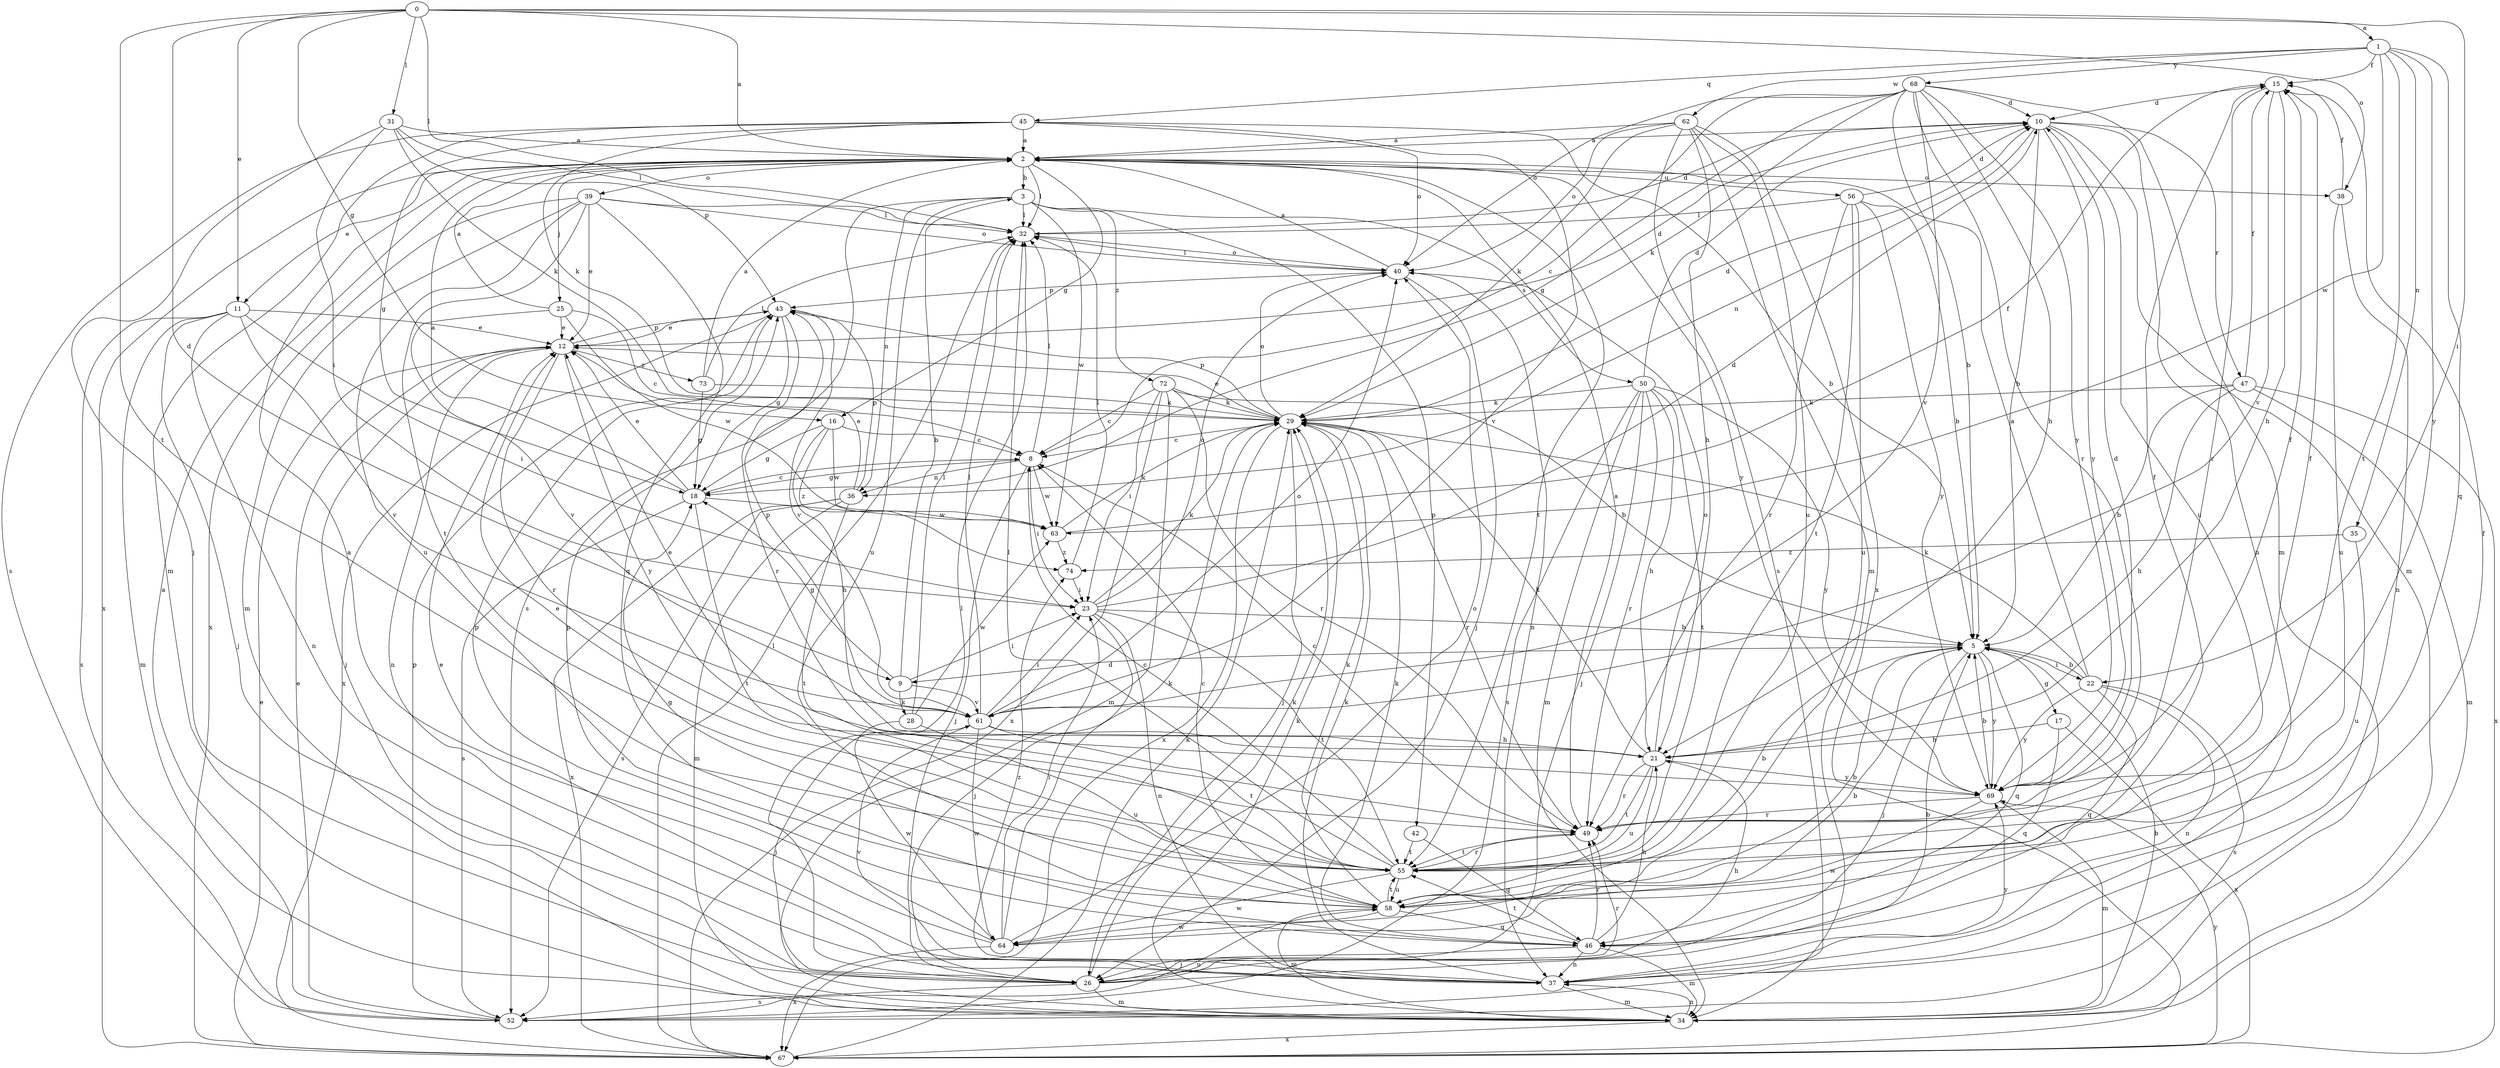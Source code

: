 strict digraph  {
0;
1;
2;
3;
5;
8;
9;
10;
11;
12;
15;
16;
17;
18;
21;
22;
23;
25;
26;
28;
29;
31;
32;
34;
35;
36;
37;
38;
39;
40;
42;
43;
45;
46;
47;
49;
50;
52;
55;
56;
58;
61;
62;
63;
64;
67;
68;
69;
72;
73;
74;
0 -> 1  [label=a];
0 -> 2  [label=a];
0 -> 9  [label=d];
0 -> 11  [label=e];
0 -> 16  [label=g];
0 -> 22  [label=i];
0 -> 31  [label=l];
0 -> 32  [label=l];
0 -> 38  [label=o];
0 -> 55  [label=t];
1 -> 15  [label=f];
1 -> 35  [label=n];
1 -> 45  [label=q];
1 -> 46  [label=q];
1 -> 55  [label=t];
1 -> 62  [label=w];
1 -> 63  [label=w];
1 -> 68  [label=y];
1 -> 69  [label=y];
2 -> 3  [label=b];
2 -> 11  [label=e];
2 -> 16  [label=g];
2 -> 25  [label=j];
2 -> 32  [label=l];
2 -> 38  [label=o];
2 -> 39  [label=o];
2 -> 55  [label=t];
2 -> 56  [label=u];
2 -> 67  [label=x];
2 -> 69  [label=y];
3 -> 32  [label=l];
3 -> 36  [label=n];
3 -> 42  [label=p];
3 -> 50  [label=s];
3 -> 52  [label=s];
3 -> 58  [label=u];
3 -> 63  [label=w];
3 -> 72  [label=z];
5 -> 9  [label=d];
5 -> 17  [label=g];
5 -> 22  [label=i];
5 -> 26  [label=j];
5 -> 46  [label=q];
5 -> 69  [label=y];
8 -> 18  [label=g];
8 -> 23  [label=i];
8 -> 26  [label=j];
8 -> 32  [label=l];
8 -> 36  [label=n];
8 -> 63  [label=w];
9 -> 3  [label=b];
9 -> 18  [label=g];
9 -> 23  [label=i];
9 -> 28  [label=k];
9 -> 61  [label=v];
10 -> 2  [label=a];
10 -> 5  [label=b];
10 -> 34  [label=m];
10 -> 36  [label=n];
10 -> 37  [label=n];
10 -> 47  [label=r];
10 -> 58  [label=u];
10 -> 69  [label=y];
11 -> 12  [label=e];
11 -> 23  [label=i];
11 -> 26  [label=j];
11 -> 34  [label=m];
11 -> 37  [label=n];
11 -> 52  [label=s];
11 -> 61  [label=v];
12 -> 10  [label=d];
12 -> 26  [label=j];
12 -> 37  [label=n];
12 -> 43  [label=p];
12 -> 49  [label=r];
12 -> 69  [label=y];
12 -> 73  [label=z];
15 -> 10  [label=d];
15 -> 21  [label=h];
15 -> 49  [label=r];
15 -> 61  [label=v];
16 -> 8  [label=c];
16 -> 18  [label=g];
16 -> 21  [label=h];
16 -> 63  [label=w];
16 -> 74  [label=z];
17 -> 21  [label=h];
17 -> 46  [label=q];
17 -> 67  [label=x];
18 -> 2  [label=a];
18 -> 8  [label=c];
18 -> 12  [label=e];
18 -> 52  [label=s];
18 -> 55  [label=t];
18 -> 63  [label=w];
21 -> 12  [label=e];
21 -> 29  [label=k];
21 -> 40  [label=o];
21 -> 49  [label=r];
21 -> 55  [label=t];
21 -> 58  [label=u];
21 -> 69  [label=y];
22 -> 2  [label=a];
22 -> 5  [label=b];
22 -> 29  [label=k];
22 -> 37  [label=n];
22 -> 46  [label=q];
22 -> 52  [label=s];
22 -> 69  [label=y];
23 -> 5  [label=b];
23 -> 10  [label=d];
23 -> 26  [label=j];
23 -> 29  [label=k];
23 -> 37  [label=n];
23 -> 40  [label=o];
23 -> 55  [label=t];
25 -> 2  [label=a];
25 -> 8  [label=c];
25 -> 12  [label=e];
25 -> 61  [label=v];
25 -> 63  [label=w];
26 -> 5  [label=b];
26 -> 21  [label=h];
26 -> 29  [label=k];
26 -> 32  [label=l];
26 -> 34  [label=m];
26 -> 49  [label=r];
26 -> 52  [label=s];
28 -> 32  [label=l];
28 -> 58  [label=u];
28 -> 63  [label=w];
28 -> 64  [label=w];
29 -> 8  [label=c];
29 -> 10  [label=d];
29 -> 12  [label=e];
29 -> 26  [label=j];
29 -> 40  [label=o];
29 -> 43  [label=p];
29 -> 49  [label=r];
29 -> 67  [label=x];
31 -> 2  [label=a];
31 -> 23  [label=i];
31 -> 26  [label=j];
31 -> 29  [label=k];
31 -> 32  [label=l];
31 -> 43  [label=p];
32 -> 10  [label=d];
32 -> 40  [label=o];
34 -> 5  [label=b];
34 -> 29  [label=k];
34 -> 37  [label=n];
34 -> 67  [label=x];
35 -> 58  [label=u];
35 -> 74  [label=z];
36 -> 12  [label=e];
36 -> 34  [label=m];
36 -> 43  [label=p];
36 -> 52  [label=s];
36 -> 55  [label=t];
36 -> 67  [label=x];
37 -> 12  [label=e];
37 -> 15  [label=f];
37 -> 29  [label=k];
37 -> 34  [label=m];
37 -> 61  [label=v];
37 -> 69  [label=y];
37 -> 74  [label=z];
38 -> 15  [label=f];
38 -> 37  [label=n];
38 -> 58  [label=u];
39 -> 12  [label=e];
39 -> 32  [label=l];
39 -> 34  [label=m];
39 -> 40  [label=o];
39 -> 46  [label=q];
39 -> 55  [label=t];
39 -> 58  [label=u];
39 -> 67  [label=x];
40 -> 2  [label=a];
40 -> 26  [label=j];
40 -> 32  [label=l];
40 -> 37  [label=n];
40 -> 43  [label=p];
42 -> 46  [label=q];
42 -> 55  [label=t];
43 -> 12  [label=e];
43 -> 18  [label=g];
43 -> 49  [label=r];
43 -> 61  [label=v];
43 -> 67  [label=x];
45 -> 2  [label=a];
45 -> 5  [label=b];
45 -> 18  [label=g];
45 -> 29  [label=k];
45 -> 34  [label=m];
45 -> 40  [label=o];
45 -> 52  [label=s];
45 -> 61  [label=v];
46 -> 21  [label=h];
46 -> 26  [label=j];
46 -> 29  [label=k];
46 -> 34  [label=m];
46 -> 37  [label=n];
46 -> 43  [label=p];
46 -> 49  [label=r];
46 -> 55  [label=t];
47 -> 5  [label=b];
47 -> 15  [label=f];
47 -> 21  [label=h];
47 -> 29  [label=k];
47 -> 34  [label=m];
47 -> 67  [label=x];
49 -> 2  [label=a];
49 -> 8  [label=c];
49 -> 15  [label=f];
49 -> 55  [label=t];
50 -> 10  [label=d];
50 -> 21  [label=h];
50 -> 26  [label=j];
50 -> 29  [label=k];
50 -> 34  [label=m];
50 -> 49  [label=r];
50 -> 52  [label=s];
50 -> 55  [label=t];
50 -> 69  [label=y];
52 -> 2  [label=a];
52 -> 12  [label=e];
52 -> 43  [label=p];
52 -> 58  [label=u];
55 -> 5  [label=b];
55 -> 8  [label=c];
55 -> 12  [label=e];
55 -> 15  [label=f];
55 -> 32  [label=l];
55 -> 49  [label=r];
55 -> 58  [label=u];
55 -> 64  [label=w];
56 -> 5  [label=b];
56 -> 10  [label=d];
56 -> 32  [label=l];
56 -> 49  [label=r];
56 -> 55  [label=t];
56 -> 58  [label=u];
56 -> 69  [label=y];
58 -> 5  [label=b];
58 -> 8  [label=c];
58 -> 18  [label=g];
58 -> 29  [label=k];
58 -> 34  [label=m];
58 -> 46  [label=q];
58 -> 55  [label=t];
58 -> 64  [label=w];
61 -> 21  [label=h];
61 -> 23  [label=i];
61 -> 26  [label=j];
61 -> 32  [label=l];
61 -> 40  [label=o];
61 -> 43  [label=p];
61 -> 55  [label=t];
61 -> 64  [label=w];
62 -> 2  [label=a];
62 -> 21  [label=h];
62 -> 29  [label=k];
62 -> 34  [label=m];
62 -> 40  [label=o];
62 -> 52  [label=s];
62 -> 58  [label=u];
62 -> 67  [label=x];
63 -> 15  [label=f];
63 -> 29  [label=k];
63 -> 74  [label=z];
64 -> 2  [label=a];
64 -> 5  [label=b];
64 -> 23  [label=i];
64 -> 29  [label=k];
64 -> 40  [label=o];
64 -> 43  [label=p];
64 -> 67  [label=x];
67 -> 12  [label=e];
67 -> 29  [label=k];
67 -> 32  [label=l];
67 -> 69  [label=y];
68 -> 5  [label=b];
68 -> 8  [label=c];
68 -> 10  [label=d];
68 -> 18  [label=g];
68 -> 21  [label=h];
68 -> 29  [label=k];
68 -> 34  [label=m];
68 -> 40  [label=o];
68 -> 49  [label=r];
68 -> 61  [label=v];
68 -> 69  [label=y];
69 -> 5  [label=b];
69 -> 10  [label=d];
69 -> 15  [label=f];
69 -> 34  [label=m];
69 -> 49  [label=r];
69 -> 64  [label=w];
72 -> 5  [label=b];
72 -> 8  [label=c];
72 -> 23  [label=i];
72 -> 29  [label=k];
72 -> 34  [label=m];
72 -> 49  [label=r];
72 -> 67  [label=x];
73 -> 2  [label=a];
73 -> 18  [label=g];
73 -> 29  [label=k];
73 -> 32  [label=l];
74 -> 23  [label=i];
74 -> 32  [label=l];
}
